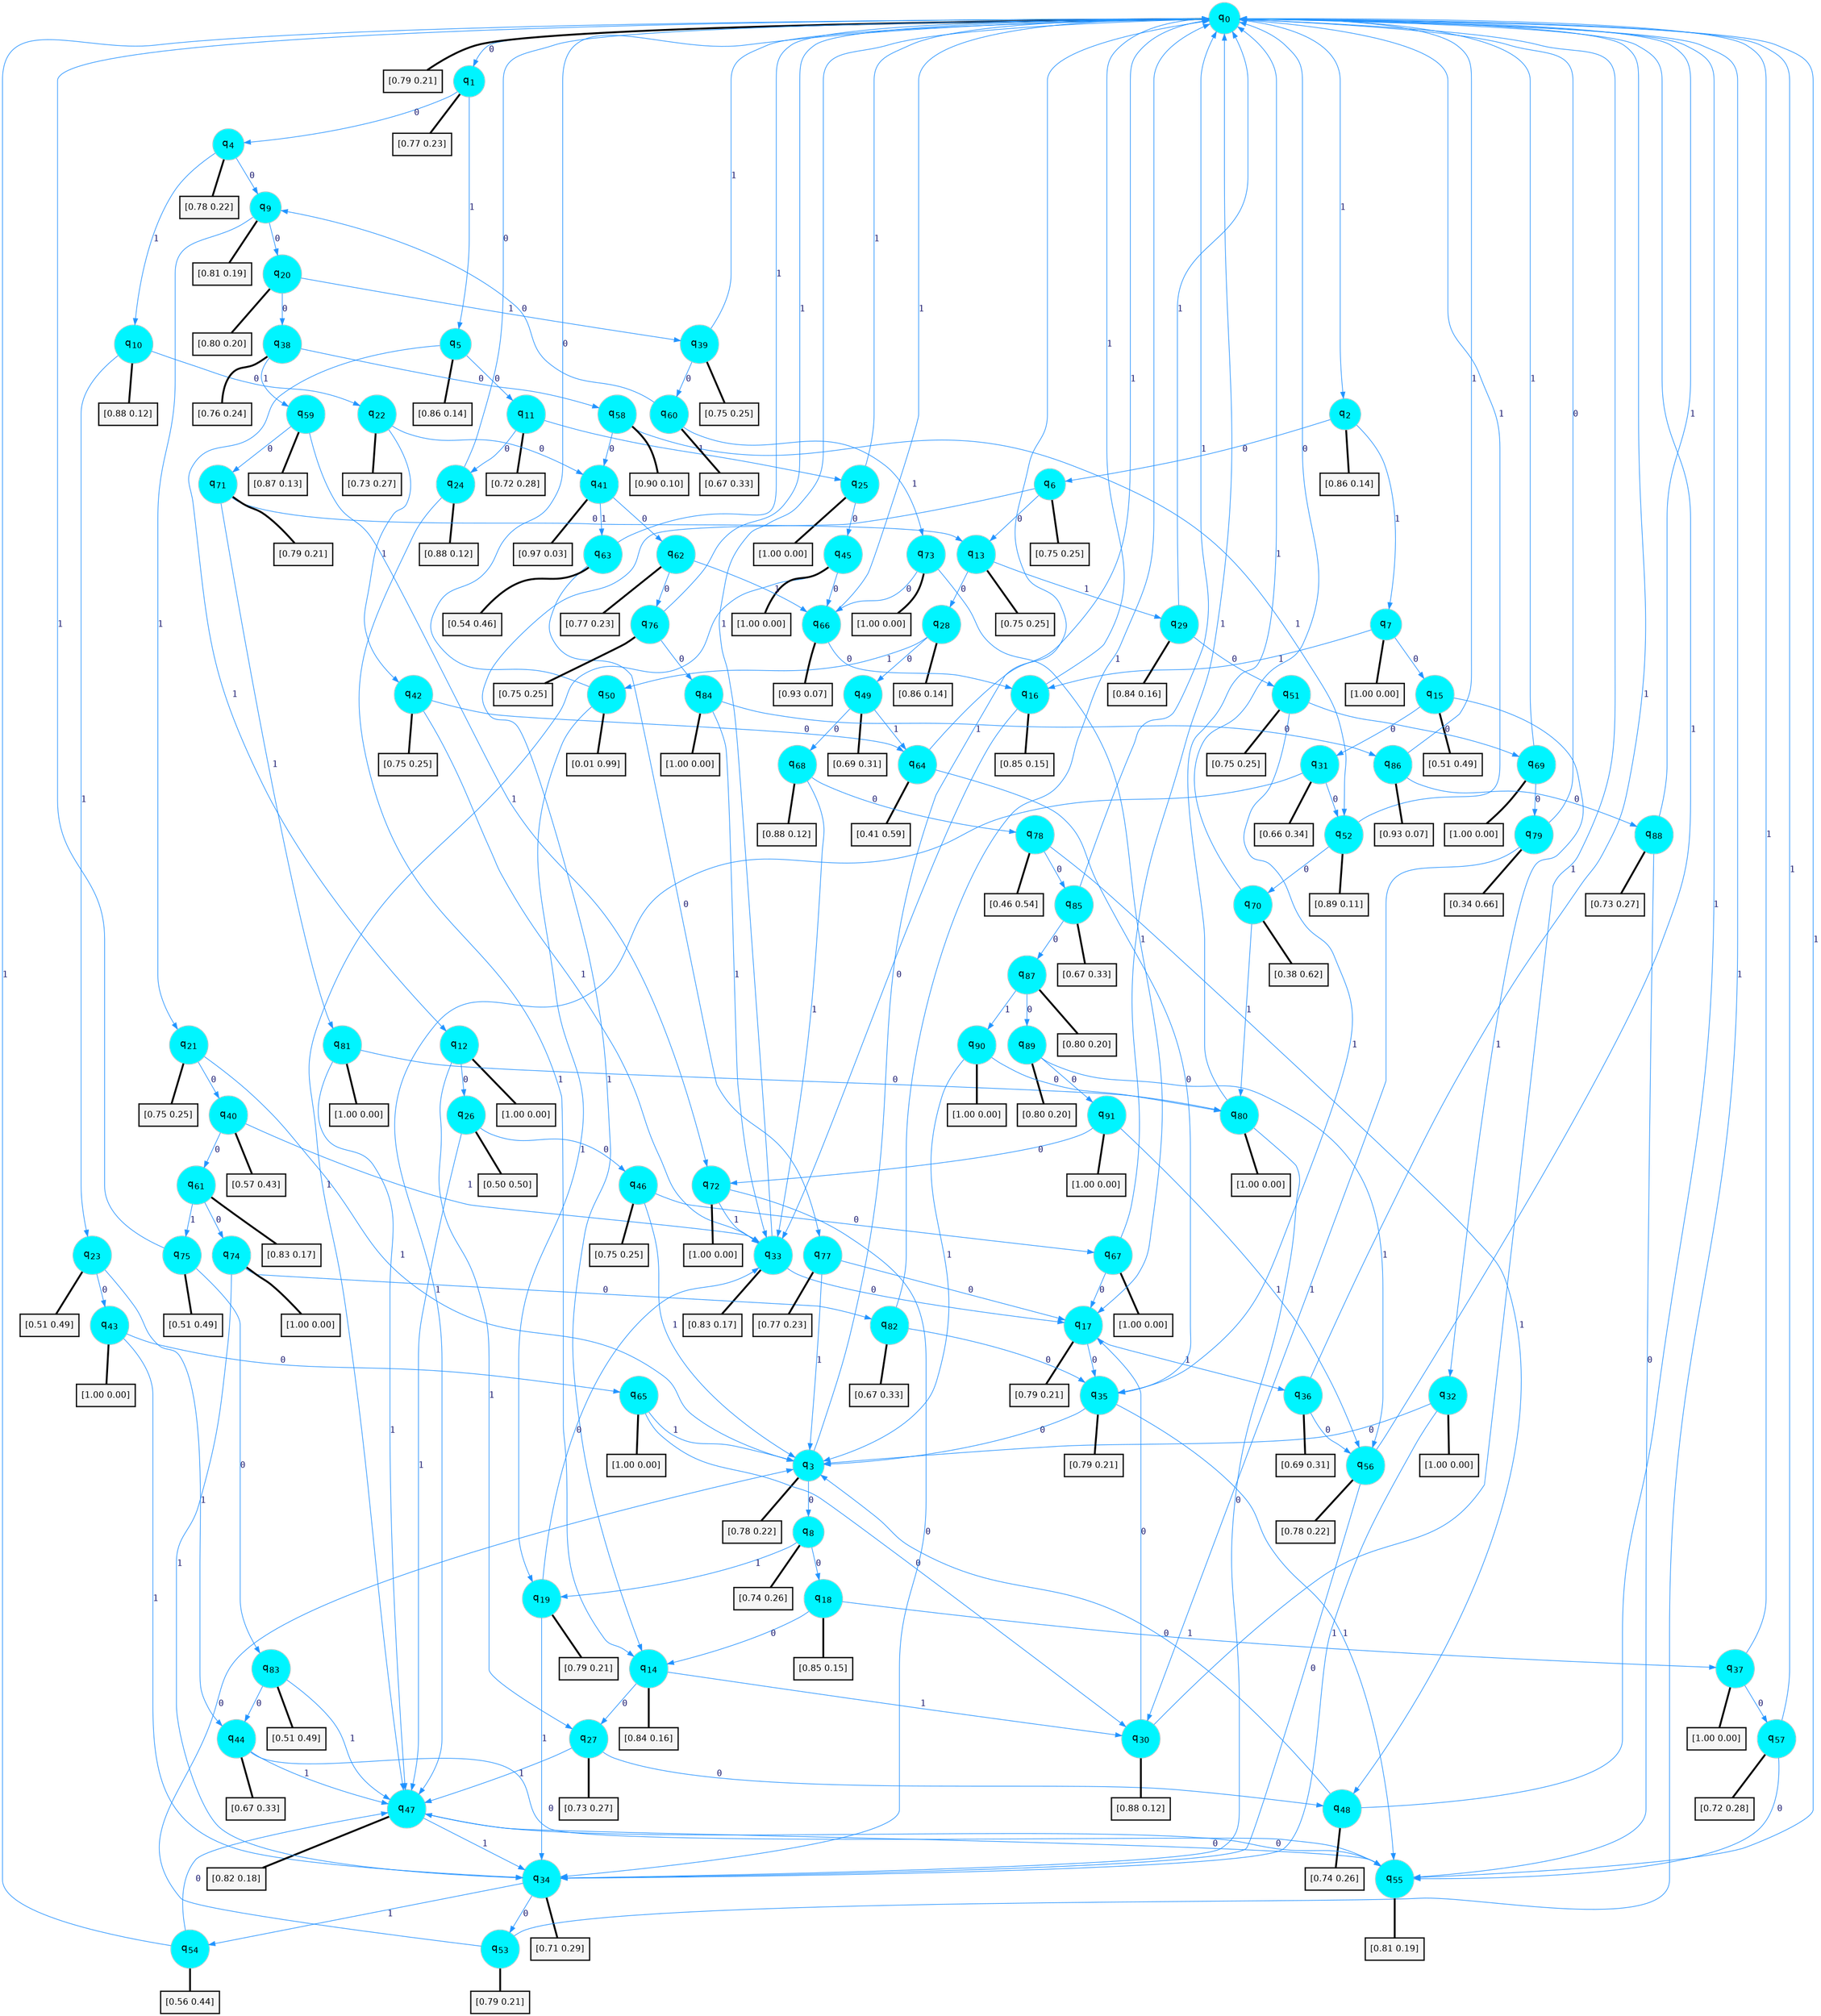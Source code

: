 digraph G {
graph [
bgcolor=transparent, dpi=300, rankdir=TD, size="40,25"];
node [
color=gray, fillcolor=turquoise1, fontcolor=black, fontname=Helvetica, fontsize=16, fontweight=bold, shape=circle, style=filled];
edge [
arrowsize=1, color=dodgerblue1, fontcolor=midnightblue, fontname=courier, fontweight=bold, penwidth=1, style=solid, weight=20];
0[label=<q<SUB>0</SUB>>];
1[label=<q<SUB>1</SUB>>];
2[label=<q<SUB>2</SUB>>];
3[label=<q<SUB>3</SUB>>];
4[label=<q<SUB>4</SUB>>];
5[label=<q<SUB>5</SUB>>];
6[label=<q<SUB>6</SUB>>];
7[label=<q<SUB>7</SUB>>];
8[label=<q<SUB>8</SUB>>];
9[label=<q<SUB>9</SUB>>];
10[label=<q<SUB>10</SUB>>];
11[label=<q<SUB>11</SUB>>];
12[label=<q<SUB>12</SUB>>];
13[label=<q<SUB>13</SUB>>];
14[label=<q<SUB>14</SUB>>];
15[label=<q<SUB>15</SUB>>];
16[label=<q<SUB>16</SUB>>];
17[label=<q<SUB>17</SUB>>];
18[label=<q<SUB>18</SUB>>];
19[label=<q<SUB>19</SUB>>];
20[label=<q<SUB>20</SUB>>];
21[label=<q<SUB>21</SUB>>];
22[label=<q<SUB>22</SUB>>];
23[label=<q<SUB>23</SUB>>];
24[label=<q<SUB>24</SUB>>];
25[label=<q<SUB>25</SUB>>];
26[label=<q<SUB>26</SUB>>];
27[label=<q<SUB>27</SUB>>];
28[label=<q<SUB>28</SUB>>];
29[label=<q<SUB>29</SUB>>];
30[label=<q<SUB>30</SUB>>];
31[label=<q<SUB>31</SUB>>];
32[label=<q<SUB>32</SUB>>];
33[label=<q<SUB>33</SUB>>];
34[label=<q<SUB>34</SUB>>];
35[label=<q<SUB>35</SUB>>];
36[label=<q<SUB>36</SUB>>];
37[label=<q<SUB>37</SUB>>];
38[label=<q<SUB>38</SUB>>];
39[label=<q<SUB>39</SUB>>];
40[label=<q<SUB>40</SUB>>];
41[label=<q<SUB>41</SUB>>];
42[label=<q<SUB>42</SUB>>];
43[label=<q<SUB>43</SUB>>];
44[label=<q<SUB>44</SUB>>];
45[label=<q<SUB>45</SUB>>];
46[label=<q<SUB>46</SUB>>];
47[label=<q<SUB>47</SUB>>];
48[label=<q<SUB>48</SUB>>];
49[label=<q<SUB>49</SUB>>];
50[label=<q<SUB>50</SUB>>];
51[label=<q<SUB>51</SUB>>];
52[label=<q<SUB>52</SUB>>];
53[label=<q<SUB>53</SUB>>];
54[label=<q<SUB>54</SUB>>];
55[label=<q<SUB>55</SUB>>];
56[label=<q<SUB>56</SUB>>];
57[label=<q<SUB>57</SUB>>];
58[label=<q<SUB>58</SUB>>];
59[label=<q<SUB>59</SUB>>];
60[label=<q<SUB>60</SUB>>];
61[label=<q<SUB>61</SUB>>];
62[label=<q<SUB>62</SUB>>];
63[label=<q<SUB>63</SUB>>];
64[label=<q<SUB>64</SUB>>];
65[label=<q<SUB>65</SUB>>];
66[label=<q<SUB>66</SUB>>];
67[label=<q<SUB>67</SUB>>];
68[label=<q<SUB>68</SUB>>];
69[label=<q<SUB>69</SUB>>];
70[label=<q<SUB>70</SUB>>];
71[label=<q<SUB>71</SUB>>];
72[label=<q<SUB>72</SUB>>];
73[label=<q<SUB>73</SUB>>];
74[label=<q<SUB>74</SUB>>];
75[label=<q<SUB>75</SUB>>];
76[label=<q<SUB>76</SUB>>];
77[label=<q<SUB>77</SUB>>];
78[label=<q<SUB>78</SUB>>];
79[label=<q<SUB>79</SUB>>];
80[label=<q<SUB>80</SUB>>];
81[label=<q<SUB>81</SUB>>];
82[label=<q<SUB>82</SUB>>];
83[label=<q<SUB>83</SUB>>];
84[label=<q<SUB>84</SUB>>];
85[label=<q<SUB>85</SUB>>];
86[label=<q<SUB>86</SUB>>];
87[label=<q<SUB>87</SUB>>];
88[label=<q<SUB>88</SUB>>];
89[label=<q<SUB>89</SUB>>];
90[label=<q<SUB>90</SUB>>];
91[label=<q<SUB>91</SUB>>];
92[label="[0.79 0.21]", shape=box,fontcolor=black, fontname=Helvetica, fontsize=14, penwidth=2, fillcolor=whitesmoke,color=black];
93[label="[0.77 0.23]", shape=box,fontcolor=black, fontname=Helvetica, fontsize=14, penwidth=2, fillcolor=whitesmoke,color=black];
94[label="[0.86 0.14]", shape=box,fontcolor=black, fontname=Helvetica, fontsize=14, penwidth=2, fillcolor=whitesmoke,color=black];
95[label="[0.78 0.22]", shape=box,fontcolor=black, fontname=Helvetica, fontsize=14, penwidth=2, fillcolor=whitesmoke,color=black];
96[label="[0.78 0.22]", shape=box,fontcolor=black, fontname=Helvetica, fontsize=14, penwidth=2, fillcolor=whitesmoke,color=black];
97[label="[0.86 0.14]", shape=box,fontcolor=black, fontname=Helvetica, fontsize=14, penwidth=2, fillcolor=whitesmoke,color=black];
98[label="[0.75 0.25]", shape=box,fontcolor=black, fontname=Helvetica, fontsize=14, penwidth=2, fillcolor=whitesmoke,color=black];
99[label="[1.00 0.00]", shape=box,fontcolor=black, fontname=Helvetica, fontsize=14, penwidth=2, fillcolor=whitesmoke,color=black];
100[label="[0.74 0.26]", shape=box,fontcolor=black, fontname=Helvetica, fontsize=14, penwidth=2, fillcolor=whitesmoke,color=black];
101[label="[0.81 0.19]", shape=box,fontcolor=black, fontname=Helvetica, fontsize=14, penwidth=2, fillcolor=whitesmoke,color=black];
102[label="[0.88 0.12]", shape=box,fontcolor=black, fontname=Helvetica, fontsize=14, penwidth=2, fillcolor=whitesmoke,color=black];
103[label="[0.72 0.28]", shape=box,fontcolor=black, fontname=Helvetica, fontsize=14, penwidth=2, fillcolor=whitesmoke,color=black];
104[label="[1.00 0.00]", shape=box,fontcolor=black, fontname=Helvetica, fontsize=14, penwidth=2, fillcolor=whitesmoke,color=black];
105[label="[0.75 0.25]", shape=box,fontcolor=black, fontname=Helvetica, fontsize=14, penwidth=2, fillcolor=whitesmoke,color=black];
106[label="[0.84 0.16]", shape=box,fontcolor=black, fontname=Helvetica, fontsize=14, penwidth=2, fillcolor=whitesmoke,color=black];
107[label="[0.51 0.49]", shape=box,fontcolor=black, fontname=Helvetica, fontsize=14, penwidth=2, fillcolor=whitesmoke,color=black];
108[label="[0.85 0.15]", shape=box,fontcolor=black, fontname=Helvetica, fontsize=14, penwidth=2, fillcolor=whitesmoke,color=black];
109[label="[0.79 0.21]", shape=box,fontcolor=black, fontname=Helvetica, fontsize=14, penwidth=2, fillcolor=whitesmoke,color=black];
110[label="[0.85 0.15]", shape=box,fontcolor=black, fontname=Helvetica, fontsize=14, penwidth=2, fillcolor=whitesmoke,color=black];
111[label="[0.79 0.21]", shape=box,fontcolor=black, fontname=Helvetica, fontsize=14, penwidth=2, fillcolor=whitesmoke,color=black];
112[label="[0.80 0.20]", shape=box,fontcolor=black, fontname=Helvetica, fontsize=14, penwidth=2, fillcolor=whitesmoke,color=black];
113[label="[0.75 0.25]", shape=box,fontcolor=black, fontname=Helvetica, fontsize=14, penwidth=2, fillcolor=whitesmoke,color=black];
114[label="[0.73 0.27]", shape=box,fontcolor=black, fontname=Helvetica, fontsize=14, penwidth=2, fillcolor=whitesmoke,color=black];
115[label="[0.51 0.49]", shape=box,fontcolor=black, fontname=Helvetica, fontsize=14, penwidth=2, fillcolor=whitesmoke,color=black];
116[label="[0.88 0.12]", shape=box,fontcolor=black, fontname=Helvetica, fontsize=14, penwidth=2, fillcolor=whitesmoke,color=black];
117[label="[1.00 0.00]", shape=box,fontcolor=black, fontname=Helvetica, fontsize=14, penwidth=2, fillcolor=whitesmoke,color=black];
118[label="[0.50 0.50]", shape=box,fontcolor=black, fontname=Helvetica, fontsize=14, penwidth=2, fillcolor=whitesmoke,color=black];
119[label="[0.73 0.27]", shape=box,fontcolor=black, fontname=Helvetica, fontsize=14, penwidth=2, fillcolor=whitesmoke,color=black];
120[label="[0.86 0.14]", shape=box,fontcolor=black, fontname=Helvetica, fontsize=14, penwidth=2, fillcolor=whitesmoke,color=black];
121[label="[0.84 0.16]", shape=box,fontcolor=black, fontname=Helvetica, fontsize=14, penwidth=2, fillcolor=whitesmoke,color=black];
122[label="[0.88 0.12]", shape=box,fontcolor=black, fontname=Helvetica, fontsize=14, penwidth=2, fillcolor=whitesmoke,color=black];
123[label="[0.66 0.34]", shape=box,fontcolor=black, fontname=Helvetica, fontsize=14, penwidth=2, fillcolor=whitesmoke,color=black];
124[label="[1.00 0.00]", shape=box,fontcolor=black, fontname=Helvetica, fontsize=14, penwidth=2, fillcolor=whitesmoke,color=black];
125[label="[0.83 0.17]", shape=box,fontcolor=black, fontname=Helvetica, fontsize=14, penwidth=2, fillcolor=whitesmoke,color=black];
126[label="[0.71 0.29]", shape=box,fontcolor=black, fontname=Helvetica, fontsize=14, penwidth=2, fillcolor=whitesmoke,color=black];
127[label="[0.79 0.21]", shape=box,fontcolor=black, fontname=Helvetica, fontsize=14, penwidth=2, fillcolor=whitesmoke,color=black];
128[label="[0.69 0.31]", shape=box,fontcolor=black, fontname=Helvetica, fontsize=14, penwidth=2, fillcolor=whitesmoke,color=black];
129[label="[1.00 0.00]", shape=box,fontcolor=black, fontname=Helvetica, fontsize=14, penwidth=2, fillcolor=whitesmoke,color=black];
130[label="[0.76 0.24]", shape=box,fontcolor=black, fontname=Helvetica, fontsize=14, penwidth=2, fillcolor=whitesmoke,color=black];
131[label="[0.75 0.25]", shape=box,fontcolor=black, fontname=Helvetica, fontsize=14, penwidth=2, fillcolor=whitesmoke,color=black];
132[label="[0.57 0.43]", shape=box,fontcolor=black, fontname=Helvetica, fontsize=14, penwidth=2, fillcolor=whitesmoke,color=black];
133[label="[0.97 0.03]", shape=box,fontcolor=black, fontname=Helvetica, fontsize=14, penwidth=2, fillcolor=whitesmoke,color=black];
134[label="[0.75 0.25]", shape=box,fontcolor=black, fontname=Helvetica, fontsize=14, penwidth=2, fillcolor=whitesmoke,color=black];
135[label="[1.00 0.00]", shape=box,fontcolor=black, fontname=Helvetica, fontsize=14, penwidth=2, fillcolor=whitesmoke,color=black];
136[label="[0.67 0.33]", shape=box,fontcolor=black, fontname=Helvetica, fontsize=14, penwidth=2, fillcolor=whitesmoke,color=black];
137[label="[1.00 0.00]", shape=box,fontcolor=black, fontname=Helvetica, fontsize=14, penwidth=2, fillcolor=whitesmoke,color=black];
138[label="[0.75 0.25]", shape=box,fontcolor=black, fontname=Helvetica, fontsize=14, penwidth=2, fillcolor=whitesmoke,color=black];
139[label="[0.82 0.18]", shape=box,fontcolor=black, fontname=Helvetica, fontsize=14, penwidth=2, fillcolor=whitesmoke,color=black];
140[label="[0.74 0.26]", shape=box,fontcolor=black, fontname=Helvetica, fontsize=14, penwidth=2, fillcolor=whitesmoke,color=black];
141[label="[0.69 0.31]", shape=box,fontcolor=black, fontname=Helvetica, fontsize=14, penwidth=2, fillcolor=whitesmoke,color=black];
142[label="[0.01 0.99]", shape=box,fontcolor=black, fontname=Helvetica, fontsize=14, penwidth=2, fillcolor=whitesmoke,color=black];
143[label="[0.75 0.25]", shape=box,fontcolor=black, fontname=Helvetica, fontsize=14, penwidth=2, fillcolor=whitesmoke,color=black];
144[label="[0.89 0.11]", shape=box,fontcolor=black, fontname=Helvetica, fontsize=14, penwidth=2, fillcolor=whitesmoke,color=black];
145[label="[0.79 0.21]", shape=box,fontcolor=black, fontname=Helvetica, fontsize=14, penwidth=2, fillcolor=whitesmoke,color=black];
146[label="[0.56 0.44]", shape=box,fontcolor=black, fontname=Helvetica, fontsize=14, penwidth=2, fillcolor=whitesmoke,color=black];
147[label="[0.81 0.19]", shape=box,fontcolor=black, fontname=Helvetica, fontsize=14, penwidth=2, fillcolor=whitesmoke,color=black];
148[label="[0.78 0.22]", shape=box,fontcolor=black, fontname=Helvetica, fontsize=14, penwidth=2, fillcolor=whitesmoke,color=black];
149[label="[0.72 0.28]", shape=box,fontcolor=black, fontname=Helvetica, fontsize=14, penwidth=2, fillcolor=whitesmoke,color=black];
150[label="[0.90 0.10]", shape=box,fontcolor=black, fontname=Helvetica, fontsize=14, penwidth=2, fillcolor=whitesmoke,color=black];
151[label="[0.87 0.13]", shape=box,fontcolor=black, fontname=Helvetica, fontsize=14, penwidth=2, fillcolor=whitesmoke,color=black];
152[label="[0.67 0.33]", shape=box,fontcolor=black, fontname=Helvetica, fontsize=14, penwidth=2, fillcolor=whitesmoke,color=black];
153[label="[0.83 0.17]", shape=box,fontcolor=black, fontname=Helvetica, fontsize=14, penwidth=2, fillcolor=whitesmoke,color=black];
154[label="[0.77 0.23]", shape=box,fontcolor=black, fontname=Helvetica, fontsize=14, penwidth=2, fillcolor=whitesmoke,color=black];
155[label="[0.54 0.46]", shape=box,fontcolor=black, fontname=Helvetica, fontsize=14, penwidth=2, fillcolor=whitesmoke,color=black];
156[label="[0.41 0.59]", shape=box,fontcolor=black, fontname=Helvetica, fontsize=14, penwidth=2, fillcolor=whitesmoke,color=black];
157[label="[1.00 0.00]", shape=box,fontcolor=black, fontname=Helvetica, fontsize=14, penwidth=2, fillcolor=whitesmoke,color=black];
158[label="[0.93 0.07]", shape=box,fontcolor=black, fontname=Helvetica, fontsize=14, penwidth=2, fillcolor=whitesmoke,color=black];
159[label="[1.00 0.00]", shape=box,fontcolor=black, fontname=Helvetica, fontsize=14, penwidth=2, fillcolor=whitesmoke,color=black];
160[label="[0.88 0.12]", shape=box,fontcolor=black, fontname=Helvetica, fontsize=14, penwidth=2, fillcolor=whitesmoke,color=black];
161[label="[1.00 0.00]", shape=box,fontcolor=black, fontname=Helvetica, fontsize=14, penwidth=2, fillcolor=whitesmoke,color=black];
162[label="[0.38 0.62]", shape=box,fontcolor=black, fontname=Helvetica, fontsize=14, penwidth=2, fillcolor=whitesmoke,color=black];
163[label="[0.79 0.21]", shape=box,fontcolor=black, fontname=Helvetica, fontsize=14, penwidth=2, fillcolor=whitesmoke,color=black];
164[label="[1.00 0.00]", shape=box,fontcolor=black, fontname=Helvetica, fontsize=14, penwidth=2, fillcolor=whitesmoke,color=black];
165[label="[1.00 0.00]", shape=box,fontcolor=black, fontname=Helvetica, fontsize=14, penwidth=2, fillcolor=whitesmoke,color=black];
166[label="[1.00 0.00]", shape=box,fontcolor=black, fontname=Helvetica, fontsize=14, penwidth=2, fillcolor=whitesmoke,color=black];
167[label="[0.51 0.49]", shape=box,fontcolor=black, fontname=Helvetica, fontsize=14, penwidth=2, fillcolor=whitesmoke,color=black];
168[label="[0.75 0.25]", shape=box,fontcolor=black, fontname=Helvetica, fontsize=14, penwidth=2, fillcolor=whitesmoke,color=black];
169[label="[0.77 0.23]", shape=box,fontcolor=black, fontname=Helvetica, fontsize=14, penwidth=2, fillcolor=whitesmoke,color=black];
170[label="[0.46 0.54]", shape=box,fontcolor=black, fontname=Helvetica, fontsize=14, penwidth=2, fillcolor=whitesmoke,color=black];
171[label="[0.34 0.66]", shape=box,fontcolor=black, fontname=Helvetica, fontsize=14, penwidth=2, fillcolor=whitesmoke,color=black];
172[label="[1.00 0.00]", shape=box,fontcolor=black, fontname=Helvetica, fontsize=14, penwidth=2, fillcolor=whitesmoke,color=black];
173[label="[1.00 0.00]", shape=box,fontcolor=black, fontname=Helvetica, fontsize=14, penwidth=2, fillcolor=whitesmoke,color=black];
174[label="[0.67 0.33]", shape=box,fontcolor=black, fontname=Helvetica, fontsize=14, penwidth=2, fillcolor=whitesmoke,color=black];
175[label="[0.51 0.49]", shape=box,fontcolor=black, fontname=Helvetica, fontsize=14, penwidth=2, fillcolor=whitesmoke,color=black];
176[label="[1.00 0.00]", shape=box,fontcolor=black, fontname=Helvetica, fontsize=14, penwidth=2, fillcolor=whitesmoke,color=black];
177[label="[0.67 0.33]", shape=box,fontcolor=black, fontname=Helvetica, fontsize=14, penwidth=2, fillcolor=whitesmoke,color=black];
178[label="[0.93 0.07]", shape=box,fontcolor=black, fontname=Helvetica, fontsize=14, penwidth=2, fillcolor=whitesmoke,color=black];
179[label="[0.80 0.20]", shape=box,fontcolor=black, fontname=Helvetica, fontsize=14, penwidth=2, fillcolor=whitesmoke,color=black];
180[label="[0.73 0.27]", shape=box,fontcolor=black, fontname=Helvetica, fontsize=14, penwidth=2, fillcolor=whitesmoke,color=black];
181[label="[0.80 0.20]", shape=box,fontcolor=black, fontname=Helvetica, fontsize=14, penwidth=2, fillcolor=whitesmoke,color=black];
182[label="[1.00 0.00]", shape=box,fontcolor=black, fontname=Helvetica, fontsize=14, penwidth=2, fillcolor=whitesmoke,color=black];
183[label="[1.00 0.00]", shape=box,fontcolor=black, fontname=Helvetica, fontsize=14, penwidth=2, fillcolor=whitesmoke,color=black];
0->1 [label=0];
0->2 [label=1];
0->92 [arrowhead=none, penwidth=3,color=black];
1->4 [label=0];
1->5 [label=1];
1->93 [arrowhead=none, penwidth=3,color=black];
2->6 [label=0];
2->7 [label=1];
2->94 [arrowhead=none, penwidth=3,color=black];
3->8 [label=0];
3->0 [label=1];
3->95 [arrowhead=none, penwidth=3,color=black];
4->9 [label=0];
4->10 [label=1];
4->96 [arrowhead=none, penwidth=3,color=black];
5->11 [label=0];
5->12 [label=1];
5->97 [arrowhead=none, penwidth=3,color=black];
6->13 [label=0];
6->14 [label=1];
6->98 [arrowhead=none, penwidth=3,color=black];
7->15 [label=0];
7->16 [label=1];
7->99 [arrowhead=none, penwidth=3,color=black];
8->18 [label=0];
8->19 [label=1];
8->100 [arrowhead=none, penwidth=3,color=black];
9->20 [label=0];
9->21 [label=1];
9->101 [arrowhead=none, penwidth=3,color=black];
10->22 [label=0];
10->23 [label=1];
10->102 [arrowhead=none, penwidth=3,color=black];
11->24 [label=0];
11->25 [label=1];
11->103 [arrowhead=none, penwidth=3,color=black];
12->26 [label=0];
12->27 [label=1];
12->104 [arrowhead=none, penwidth=3,color=black];
13->28 [label=0];
13->29 [label=1];
13->105 [arrowhead=none, penwidth=3,color=black];
14->27 [label=0];
14->30 [label=1];
14->106 [arrowhead=none, penwidth=3,color=black];
15->31 [label=0];
15->32 [label=1];
15->107 [arrowhead=none, penwidth=3,color=black];
16->33 [label=0];
16->0 [label=1];
16->108 [arrowhead=none, penwidth=3,color=black];
17->35 [label=0];
17->36 [label=1];
17->109 [arrowhead=none, penwidth=3,color=black];
18->14 [label=0];
18->37 [label=1];
18->110 [arrowhead=none, penwidth=3,color=black];
19->33 [label=0];
19->34 [label=1];
19->111 [arrowhead=none, penwidth=3,color=black];
20->38 [label=0];
20->39 [label=1];
20->112 [arrowhead=none, penwidth=3,color=black];
21->40 [label=0];
21->3 [label=1];
21->113 [arrowhead=none, penwidth=3,color=black];
22->41 [label=0];
22->42 [label=1];
22->114 [arrowhead=none, penwidth=3,color=black];
23->43 [label=0];
23->44 [label=1];
23->115 [arrowhead=none, penwidth=3,color=black];
24->0 [label=0];
24->14 [label=1];
24->116 [arrowhead=none, penwidth=3,color=black];
25->45 [label=0];
25->0 [label=1];
25->117 [arrowhead=none, penwidth=3,color=black];
26->46 [label=0];
26->47 [label=1];
26->118 [arrowhead=none, penwidth=3,color=black];
27->48 [label=0];
27->47 [label=1];
27->119 [arrowhead=none, penwidth=3,color=black];
28->49 [label=0];
28->50 [label=1];
28->120 [arrowhead=none, penwidth=3,color=black];
29->51 [label=0];
29->0 [label=1];
29->121 [arrowhead=none, penwidth=3,color=black];
30->17 [label=0];
30->0 [label=1];
30->122 [arrowhead=none, penwidth=3,color=black];
31->52 [label=0];
31->47 [label=1];
31->123 [arrowhead=none, penwidth=3,color=black];
32->3 [label=0];
32->34 [label=1];
32->124 [arrowhead=none, penwidth=3,color=black];
33->17 [label=0];
33->0 [label=1];
33->125 [arrowhead=none, penwidth=3,color=black];
34->53 [label=0];
34->54 [label=1];
34->126 [arrowhead=none, penwidth=3,color=black];
35->3 [label=0];
35->55 [label=1];
35->127 [arrowhead=none, penwidth=3,color=black];
36->56 [label=0];
36->0 [label=1];
36->128 [arrowhead=none, penwidth=3,color=black];
37->57 [label=0];
37->0 [label=1];
37->129 [arrowhead=none, penwidth=3,color=black];
38->58 [label=0];
38->59 [label=1];
38->130 [arrowhead=none, penwidth=3,color=black];
39->60 [label=0];
39->0 [label=1];
39->131 [arrowhead=none, penwidth=3,color=black];
40->61 [label=0];
40->33 [label=1];
40->132 [arrowhead=none, penwidth=3,color=black];
41->62 [label=0];
41->63 [label=1];
41->133 [arrowhead=none, penwidth=3,color=black];
42->64 [label=0];
42->33 [label=1];
42->134 [arrowhead=none, penwidth=3,color=black];
43->65 [label=0];
43->34 [label=1];
43->135 [arrowhead=none, penwidth=3,color=black];
44->55 [label=0];
44->47 [label=1];
44->136 [arrowhead=none, penwidth=3,color=black];
45->66 [label=0];
45->47 [label=1];
45->137 [arrowhead=none, penwidth=3,color=black];
46->67 [label=0];
46->3 [label=1];
46->138 [arrowhead=none, penwidth=3,color=black];
47->55 [label=0];
47->34 [label=1];
47->139 [arrowhead=none, penwidth=3,color=black];
48->3 [label=0];
48->0 [label=1];
48->140 [arrowhead=none, penwidth=3,color=black];
49->68 [label=0];
49->64 [label=1];
49->141 [arrowhead=none, penwidth=3,color=black];
50->0 [label=0];
50->19 [label=1];
50->142 [arrowhead=none, penwidth=3,color=black];
51->69 [label=0];
51->35 [label=1];
51->143 [arrowhead=none, penwidth=3,color=black];
52->70 [label=0];
52->0 [label=1];
52->144 [arrowhead=none, penwidth=3,color=black];
53->3 [label=0];
53->0 [label=1];
53->145 [arrowhead=none, penwidth=3,color=black];
54->47 [label=0];
54->0 [label=1];
54->146 [arrowhead=none, penwidth=3,color=black];
55->47 [label=0];
55->0 [label=1];
55->147 [arrowhead=none, penwidth=3,color=black];
56->34 [label=0];
56->0 [label=1];
56->148 [arrowhead=none, penwidth=3,color=black];
57->55 [label=0];
57->0 [label=1];
57->149 [arrowhead=none, penwidth=3,color=black];
58->41 [label=0];
58->52 [label=1];
58->150 [arrowhead=none, penwidth=3,color=black];
59->71 [label=0];
59->72 [label=1];
59->151 [arrowhead=none, penwidth=3,color=black];
60->9 [label=0];
60->73 [label=1];
60->152 [arrowhead=none, penwidth=3,color=black];
61->74 [label=0];
61->75 [label=1];
61->153 [arrowhead=none, penwidth=3,color=black];
62->76 [label=0];
62->66 [label=1];
62->154 [arrowhead=none, penwidth=3,color=black];
63->77 [label=0];
63->0 [label=1];
63->155 [arrowhead=none, penwidth=3,color=black];
64->35 [label=0];
64->0 [label=1];
64->156 [arrowhead=none, penwidth=3,color=black];
65->30 [label=0];
65->3 [label=1];
65->157 [arrowhead=none, penwidth=3,color=black];
66->16 [label=0];
66->0 [label=1];
66->158 [arrowhead=none, penwidth=3,color=black];
67->17 [label=0];
67->0 [label=1];
67->159 [arrowhead=none, penwidth=3,color=black];
68->78 [label=0];
68->33 [label=1];
68->160 [arrowhead=none, penwidth=3,color=black];
69->79 [label=0];
69->0 [label=1];
69->161 [arrowhead=none, penwidth=3,color=black];
70->0 [label=0];
70->80 [label=1];
70->162 [arrowhead=none, penwidth=3,color=black];
71->13 [label=0];
71->81 [label=1];
71->163 [arrowhead=none, penwidth=3,color=black];
72->34 [label=0];
72->33 [label=1];
72->164 [arrowhead=none, penwidth=3,color=black];
73->66 [label=0];
73->17 [label=1];
73->165 [arrowhead=none, penwidth=3,color=black];
74->82 [label=0];
74->34 [label=1];
74->166 [arrowhead=none, penwidth=3,color=black];
75->83 [label=0];
75->0 [label=1];
75->167 [arrowhead=none, penwidth=3,color=black];
76->84 [label=0];
76->0 [label=1];
76->168 [arrowhead=none, penwidth=3,color=black];
77->17 [label=0];
77->3 [label=1];
77->169 [arrowhead=none, penwidth=3,color=black];
78->85 [label=0];
78->48 [label=1];
78->170 [arrowhead=none, penwidth=3,color=black];
79->0 [label=0];
79->30 [label=1];
79->171 [arrowhead=none, penwidth=3,color=black];
80->34 [label=0];
80->0 [label=1];
80->172 [arrowhead=none, penwidth=3,color=black];
81->80 [label=0];
81->47 [label=1];
81->173 [arrowhead=none, penwidth=3,color=black];
82->35 [label=0];
82->0 [label=1];
82->174 [arrowhead=none, penwidth=3,color=black];
83->44 [label=0];
83->47 [label=1];
83->175 [arrowhead=none, penwidth=3,color=black];
84->86 [label=0];
84->33 [label=1];
84->176 [arrowhead=none, penwidth=3,color=black];
85->87 [label=0];
85->0 [label=1];
85->177 [arrowhead=none, penwidth=3,color=black];
86->88 [label=0];
86->0 [label=1];
86->178 [arrowhead=none, penwidth=3,color=black];
87->89 [label=0];
87->90 [label=1];
87->179 [arrowhead=none, penwidth=3,color=black];
88->55 [label=0];
88->0 [label=1];
88->180 [arrowhead=none, penwidth=3,color=black];
89->91 [label=0];
89->56 [label=1];
89->181 [arrowhead=none, penwidth=3,color=black];
90->80 [label=0];
90->3 [label=1];
90->182 [arrowhead=none, penwidth=3,color=black];
91->72 [label=0];
91->56 [label=1];
91->183 [arrowhead=none, penwidth=3,color=black];
}
